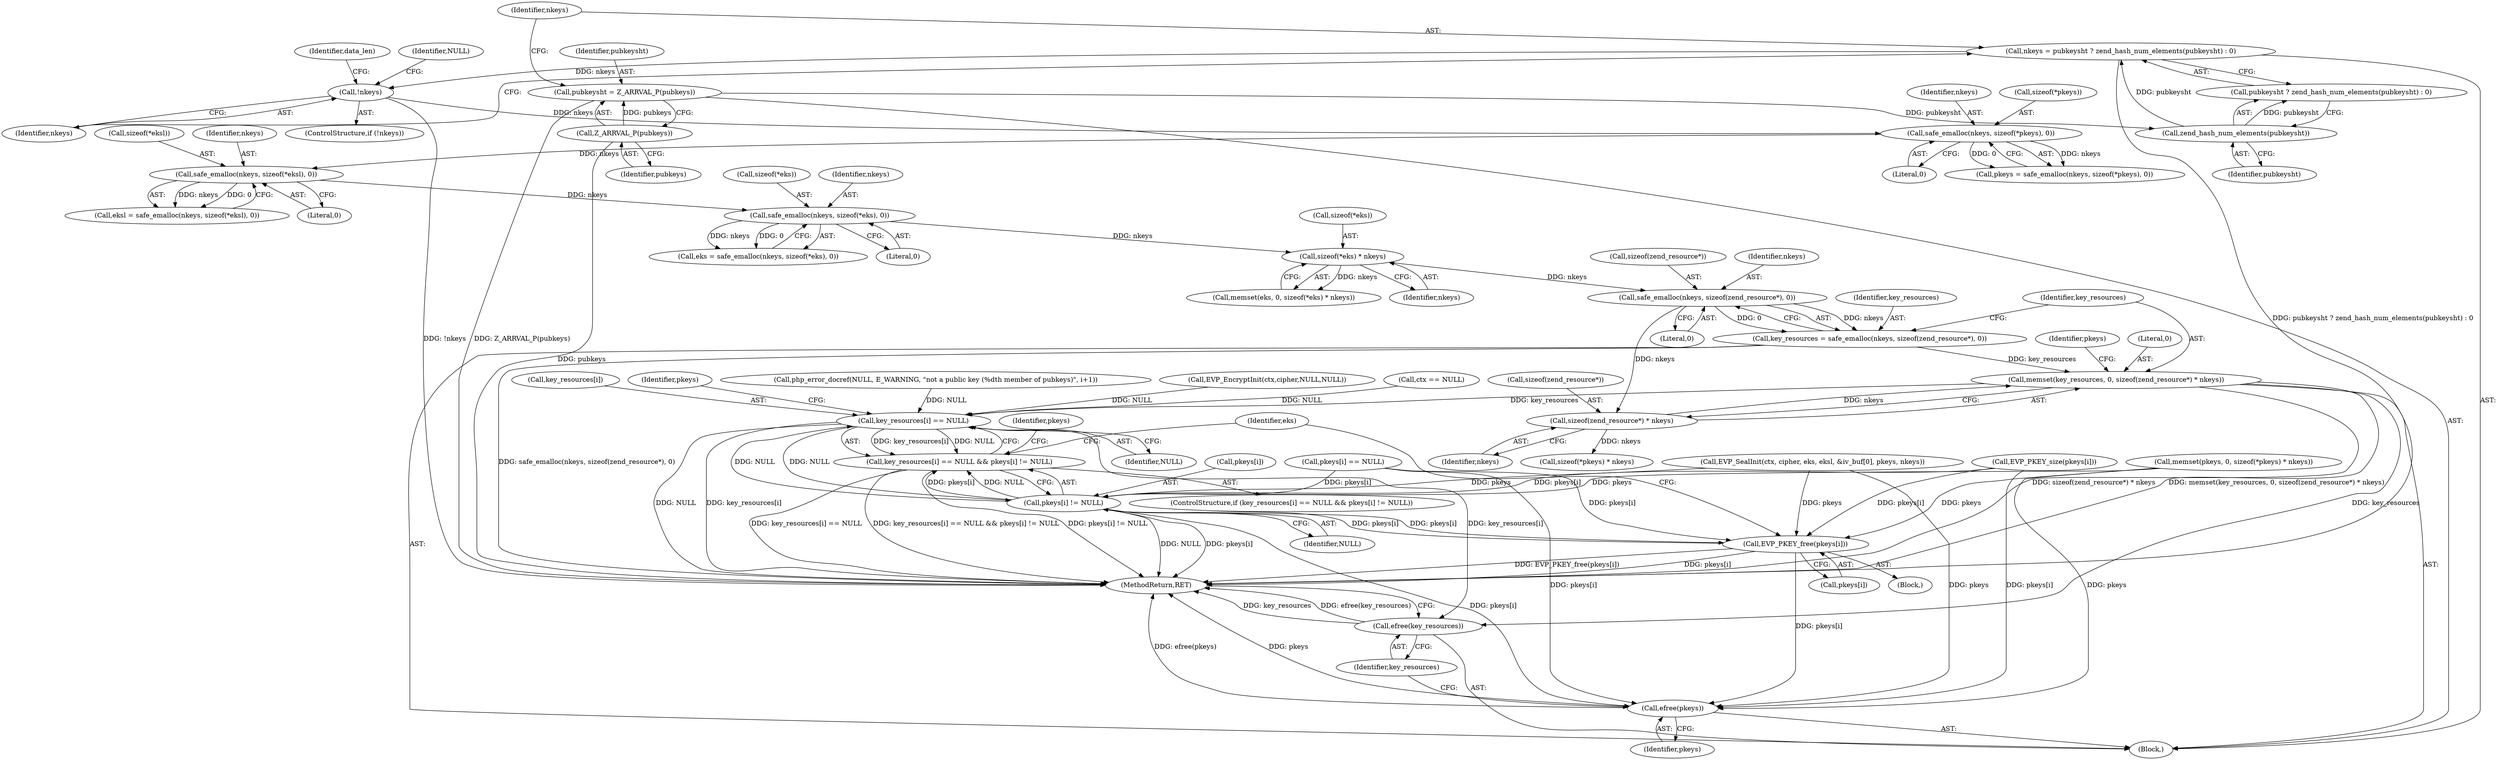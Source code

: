 digraph "0_php_91826a311dd37f4c4e5d605fa7af331e80ddd4c3@API" {
"1000265" [label="(Call,memset(key_resources, 0, sizeof(zend_resource*) * nkeys))"];
"1000258" [label="(Call,key_resources = safe_emalloc(nkeys, sizeof(zend_resource*), 0))"];
"1000260" [label="(Call,safe_emalloc(nkeys, sizeof(zend_resource*), 0))"];
"1000253" [label="(Call,sizeof(*eks) * nkeys)"];
"1000244" [label="(Call,safe_emalloc(nkeys, sizeof(*eks), 0))"];
"1000236" [label="(Call,safe_emalloc(nkeys, sizeof(*eksl), 0))"];
"1000228" [label="(Call,safe_emalloc(nkeys, sizeof(*pkeys), 0))"];
"1000177" [label="(Call,!nkeys)"];
"1000169" [label="(Call,nkeys = pubkeysht ? zend_hash_num_elements(pubkeysht) : 0)"];
"1000173" [label="(Call,zend_hash_num_elements(pubkeysht))"];
"1000165" [label="(Call,pubkeysht = Z_ARRVAL_P(pubkeys))"];
"1000167" [label="(Call,Z_ARRVAL_P(pubkeys))"];
"1000268" [label="(Call,sizeof(zend_resource*) * nkeys)"];
"1000505" [label="(Call,key_resources[i] == NULL)"];
"1000504" [label="(Call,key_resources[i] == NULL && pkeys[i] != NULL)"];
"1000510" [label="(Call,pkeys[i] != NULL)"];
"1000516" [label="(Call,EVP_PKEY_free(pkeys[i]))"];
"1000533" [label="(Call,efree(pkeys))"];
"1000535" [label="(Call,efree(key_resources))"];
"1000267" [label="(Literal,0)"];
"1000275" [label="(Call,sizeof(*pkeys) * nkeys)"];
"1000510" [label="(Call,pkeys[i] != NULL)"];
"1000169" [label="(Call,nkeys = pubkeysht ? zend_hash_num_elements(pubkeysht) : 0)"];
"1000246" [label="(Call,sizeof(*eks))"];
"1000174" [label="(Identifier,pubkeysht)"];
"1000186" [label="(Identifier,data_len)"];
"1000503" [label="(ControlStructure,if (key_resources[i] == NULL && pkeys[i] != NULL))"];
"1000264" [label="(Literal,0)"];
"1000176" [label="(ControlStructure,if (!nkeys))"];
"1000173" [label="(Call,zend_hash_num_elements(pubkeysht))"];
"1000167" [label="(Call,Z_ARRVAL_P(pubkeys))"];
"1000178" [label="(Identifier,nkeys)"];
"1000257" [label="(Identifier,nkeys)"];
"1000515" [label="(Block,)"];
"1000535" [label="(Call,efree(key_resources))"];
"1000258" [label="(Call,key_resources = safe_emalloc(nkeys, sizeof(zend_resource*), 0))"];
"1000517" [label="(Call,pkeys[i])"];
"1000105" [label="(Block,)"];
"1000233" [label="(Literal,0)"];
"1000536" [label="(Identifier,key_resources)"];
"1000262" [label="(Call,sizeof(zend_resource*))"];
"1000506" [label="(Call,key_resources[i])"];
"1000512" [label="(Identifier,pkeys)"];
"1000505" [label="(Call,key_resources[i] == NULL)"];
"1000250" [label="(Call,memset(eks, 0, sizeof(*eks) * nkeys))"];
"1000260" [label="(Call,safe_emalloc(nkeys, sizeof(zend_resource*), 0))"];
"1000244" [label="(Call,safe_emalloc(nkeys, sizeof(*eks), 0))"];
"1000305" [label="(Call,php_error_docref(NULL, E_WARNING, \"not a public key (%dth member of pubkeys)\", i+1))"];
"1000509" [label="(Identifier,NULL)"];
"1000229" [label="(Identifier,nkeys)"];
"1000237" [label="(Identifier,nkeys)"];
"1000242" [label="(Call,eks = safe_emalloc(nkeys, sizeof(*eks), 0))"];
"1000360" [label="(Call,EVP_SealInit(ctx, cipher, eks, eksl, &iv_buf[0], pkeys, nkeys))"];
"1000166" [label="(Identifier,pubkeysht)"];
"1000504" [label="(Call,key_resources[i] == NULL && pkeys[i] != NULL)"];
"1000245" [label="(Identifier,nkeys)"];
"1000265" [label="(Call,memset(key_resources, 0, sizeof(zend_resource*) * nkeys))"];
"1000522" [label="(Identifier,eks)"];
"1000241" [label="(Literal,0)"];
"1000165" [label="(Call,pubkeysht = Z_ARRVAL_P(pubkeys))"];
"1000337" [label="(Call,EVP_EncryptInit(ctx,cipher,NULL,NULL))"];
"1000273" [label="(Identifier,pkeys)"];
"1000534" [label="(Identifier,pkeys)"];
"1000511" [label="(Call,pkeys[i])"];
"1000228" [label="(Call,safe_emalloc(nkeys, sizeof(*pkeys), 0))"];
"1000254" [label="(Call,sizeof(*eks))"];
"1000230" [label="(Call,sizeof(*pkeys))"];
"1000170" [label="(Identifier,nkeys)"];
"1000177" [label="(Call,!nkeys)"];
"1000537" [label="(MethodReturn,RET)"];
"1000253" [label="(Call,sizeof(*eks) * nkeys)"];
"1000234" [label="(Call,eksl = safe_emalloc(nkeys, sizeof(*eksl), 0))"];
"1000249" [label="(Literal,0)"];
"1000533" [label="(Call,efree(pkeys))"];
"1000168" [label="(Identifier,pubkeys)"];
"1000333" [label="(Call,ctx == NULL)"];
"1000261" [label="(Identifier,nkeys)"];
"1000271" [label="(Identifier,nkeys)"];
"1000518" [label="(Identifier,pkeys)"];
"1000272" [label="(Call,memset(pkeys, 0, sizeof(*pkeys) * nkeys))"];
"1000516" [label="(Call,EVP_PKEY_free(pkeys[i]))"];
"1000320" [label="(Call,EVP_PKEY_size(pkeys[i]))"];
"1000181" [label="(Identifier,NULL)"];
"1000514" [label="(Identifier,NULL)"];
"1000266" [label="(Identifier,key_resources)"];
"1000259" [label="(Identifier,key_resources)"];
"1000269" [label="(Call,sizeof(zend_resource*))"];
"1000299" [label="(Call,pkeys[i] == NULL)"];
"1000268" [label="(Call,sizeof(zend_resource*) * nkeys)"];
"1000238" [label="(Call,sizeof(*eksl))"];
"1000226" [label="(Call,pkeys = safe_emalloc(nkeys, sizeof(*pkeys), 0))"];
"1000171" [label="(Call,pubkeysht ? zend_hash_num_elements(pubkeysht) : 0)"];
"1000236" [label="(Call,safe_emalloc(nkeys, sizeof(*eksl), 0))"];
"1000265" -> "1000105"  [label="AST: "];
"1000265" -> "1000268"  [label="CFG: "];
"1000266" -> "1000265"  [label="AST: "];
"1000267" -> "1000265"  [label="AST: "];
"1000268" -> "1000265"  [label="AST: "];
"1000273" -> "1000265"  [label="CFG: "];
"1000265" -> "1000537"  [label="DDG: memset(key_resources, 0, sizeof(zend_resource*) * nkeys)"];
"1000265" -> "1000537"  [label="DDG: sizeof(zend_resource*) * nkeys"];
"1000258" -> "1000265"  [label="DDG: key_resources"];
"1000268" -> "1000265"  [label="DDG: nkeys"];
"1000265" -> "1000505"  [label="DDG: key_resources"];
"1000265" -> "1000535"  [label="DDG: key_resources"];
"1000258" -> "1000105"  [label="AST: "];
"1000258" -> "1000260"  [label="CFG: "];
"1000259" -> "1000258"  [label="AST: "];
"1000260" -> "1000258"  [label="AST: "];
"1000266" -> "1000258"  [label="CFG: "];
"1000258" -> "1000537"  [label="DDG: safe_emalloc(nkeys, sizeof(zend_resource*), 0)"];
"1000260" -> "1000258"  [label="DDG: nkeys"];
"1000260" -> "1000258"  [label="DDG: 0"];
"1000260" -> "1000264"  [label="CFG: "];
"1000261" -> "1000260"  [label="AST: "];
"1000262" -> "1000260"  [label="AST: "];
"1000264" -> "1000260"  [label="AST: "];
"1000253" -> "1000260"  [label="DDG: nkeys"];
"1000260" -> "1000268"  [label="DDG: nkeys"];
"1000253" -> "1000250"  [label="AST: "];
"1000253" -> "1000257"  [label="CFG: "];
"1000254" -> "1000253"  [label="AST: "];
"1000257" -> "1000253"  [label="AST: "];
"1000250" -> "1000253"  [label="CFG: "];
"1000253" -> "1000250"  [label="DDG: nkeys"];
"1000244" -> "1000253"  [label="DDG: nkeys"];
"1000244" -> "1000242"  [label="AST: "];
"1000244" -> "1000249"  [label="CFG: "];
"1000245" -> "1000244"  [label="AST: "];
"1000246" -> "1000244"  [label="AST: "];
"1000249" -> "1000244"  [label="AST: "];
"1000242" -> "1000244"  [label="CFG: "];
"1000244" -> "1000242"  [label="DDG: nkeys"];
"1000244" -> "1000242"  [label="DDG: 0"];
"1000236" -> "1000244"  [label="DDG: nkeys"];
"1000236" -> "1000234"  [label="AST: "];
"1000236" -> "1000241"  [label="CFG: "];
"1000237" -> "1000236"  [label="AST: "];
"1000238" -> "1000236"  [label="AST: "];
"1000241" -> "1000236"  [label="AST: "];
"1000234" -> "1000236"  [label="CFG: "];
"1000236" -> "1000234"  [label="DDG: nkeys"];
"1000236" -> "1000234"  [label="DDG: 0"];
"1000228" -> "1000236"  [label="DDG: nkeys"];
"1000228" -> "1000226"  [label="AST: "];
"1000228" -> "1000233"  [label="CFG: "];
"1000229" -> "1000228"  [label="AST: "];
"1000230" -> "1000228"  [label="AST: "];
"1000233" -> "1000228"  [label="AST: "];
"1000226" -> "1000228"  [label="CFG: "];
"1000228" -> "1000226"  [label="DDG: nkeys"];
"1000228" -> "1000226"  [label="DDG: 0"];
"1000177" -> "1000228"  [label="DDG: nkeys"];
"1000177" -> "1000176"  [label="AST: "];
"1000177" -> "1000178"  [label="CFG: "];
"1000178" -> "1000177"  [label="AST: "];
"1000181" -> "1000177"  [label="CFG: "];
"1000186" -> "1000177"  [label="CFG: "];
"1000177" -> "1000537"  [label="DDG: !nkeys"];
"1000169" -> "1000177"  [label="DDG: nkeys"];
"1000169" -> "1000105"  [label="AST: "];
"1000169" -> "1000171"  [label="CFG: "];
"1000170" -> "1000169"  [label="AST: "];
"1000171" -> "1000169"  [label="AST: "];
"1000178" -> "1000169"  [label="CFG: "];
"1000169" -> "1000537"  [label="DDG: pubkeysht ? zend_hash_num_elements(pubkeysht) : 0"];
"1000173" -> "1000169"  [label="DDG: pubkeysht"];
"1000173" -> "1000171"  [label="AST: "];
"1000173" -> "1000174"  [label="CFG: "];
"1000174" -> "1000173"  [label="AST: "];
"1000171" -> "1000173"  [label="CFG: "];
"1000173" -> "1000171"  [label="DDG: pubkeysht"];
"1000165" -> "1000173"  [label="DDG: pubkeysht"];
"1000165" -> "1000105"  [label="AST: "];
"1000165" -> "1000167"  [label="CFG: "];
"1000166" -> "1000165"  [label="AST: "];
"1000167" -> "1000165"  [label="AST: "];
"1000170" -> "1000165"  [label="CFG: "];
"1000165" -> "1000537"  [label="DDG: Z_ARRVAL_P(pubkeys)"];
"1000167" -> "1000165"  [label="DDG: pubkeys"];
"1000167" -> "1000168"  [label="CFG: "];
"1000168" -> "1000167"  [label="AST: "];
"1000167" -> "1000537"  [label="DDG: pubkeys"];
"1000268" -> "1000271"  [label="CFG: "];
"1000269" -> "1000268"  [label="AST: "];
"1000271" -> "1000268"  [label="AST: "];
"1000268" -> "1000275"  [label="DDG: nkeys"];
"1000505" -> "1000504"  [label="AST: "];
"1000505" -> "1000509"  [label="CFG: "];
"1000506" -> "1000505"  [label="AST: "];
"1000509" -> "1000505"  [label="AST: "];
"1000512" -> "1000505"  [label="CFG: "];
"1000504" -> "1000505"  [label="CFG: "];
"1000505" -> "1000537"  [label="DDG: NULL"];
"1000505" -> "1000537"  [label="DDG: key_resources[i]"];
"1000505" -> "1000504"  [label="DDG: key_resources[i]"];
"1000505" -> "1000504"  [label="DDG: NULL"];
"1000510" -> "1000505"  [label="DDG: NULL"];
"1000305" -> "1000505"  [label="DDG: NULL"];
"1000337" -> "1000505"  [label="DDG: NULL"];
"1000333" -> "1000505"  [label="DDG: NULL"];
"1000505" -> "1000510"  [label="DDG: NULL"];
"1000505" -> "1000535"  [label="DDG: key_resources[i]"];
"1000504" -> "1000503"  [label="AST: "];
"1000504" -> "1000510"  [label="CFG: "];
"1000510" -> "1000504"  [label="AST: "];
"1000518" -> "1000504"  [label="CFG: "];
"1000522" -> "1000504"  [label="CFG: "];
"1000504" -> "1000537"  [label="DDG: key_resources[i] == NULL"];
"1000504" -> "1000537"  [label="DDG: key_resources[i] == NULL && pkeys[i] != NULL"];
"1000504" -> "1000537"  [label="DDG: pkeys[i] != NULL"];
"1000510" -> "1000504"  [label="DDG: pkeys[i]"];
"1000510" -> "1000504"  [label="DDG: NULL"];
"1000510" -> "1000514"  [label="CFG: "];
"1000511" -> "1000510"  [label="AST: "];
"1000514" -> "1000510"  [label="AST: "];
"1000510" -> "1000537"  [label="DDG: NULL"];
"1000510" -> "1000537"  [label="DDG: pkeys[i]"];
"1000360" -> "1000510"  [label="DDG: pkeys"];
"1000299" -> "1000510"  [label="DDG: pkeys[i]"];
"1000272" -> "1000510"  [label="DDG: pkeys"];
"1000320" -> "1000510"  [label="DDG: pkeys[i]"];
"1000516" -> "1000510"  [label="DDG: pkeys[i]"];
"1000510" -> "1000516"  [label="DDG: pkeys[i]"];
"1000510" -> "1000533"  [label="DDG: pkeys[i]"];
"1000516" -> "1000515"  [label="AST: "];
"1000516" -> "1000517"  [label="CFG: "];
"1000517" -> "1000516"  [label="AST: "];
"1000522" -> "1000516"  [label="CFG: "];
"1000516" -> "1000537"  [label="DDG: EVP_PKEY_free(pkeys[i])"];
"1000516" -> "1000537"  [label="DDG: pkeys[i]"];
"1000360" -> "1000516"  [label="DDG: pkeys"];
"1000299" -> "1000516"  [label="DDG: pkeys[i]"];
"1000272" -> "1000516"  [label="DDG: pkeys"];
"1000320" -> "1000516"  [label="DDG: pkeys[i]"];
"1000516" -> "1000533"  [label="DDG: pkeys[i]"];
"1000533" -> "1000105"  [label="AST: "];
"1000533" -> "1000534"  [label="CFG: "];
"1000534" -> "1000533"  [label="AST: "];
"1000536" -> "1000533"  [label="CFG: "];
"1000533" -> "1000537"  [label="DDG: efree(pkeys)"];
"1000533" -> "1000537"  [label="DDG: pkeys"];
"1000360" -> "1000533"  [label="DDG: pkeys"];
"1000299" -> "1000533"  [label="DDG: pkeys[i]"];
"1000272" -> "1000533"  [label="DDG: pkeys"];
"1000320" -> "1000533"  [label="DDG: pkeys[i]"];
"1000535" -> "1000105"  [label="AST: "];
"1000535" -> "1000536"  [label="CFG: "];
"1000536" -> "1000535"  [label="AST: "];
"1000537" -> "1000535"  [label="CFG: "];
"1000535" -> "1000537"  [label="DDG: key_resources"];
"1000535" -> "1000537"  [label="DDG: efree(key_resources)"];
}
